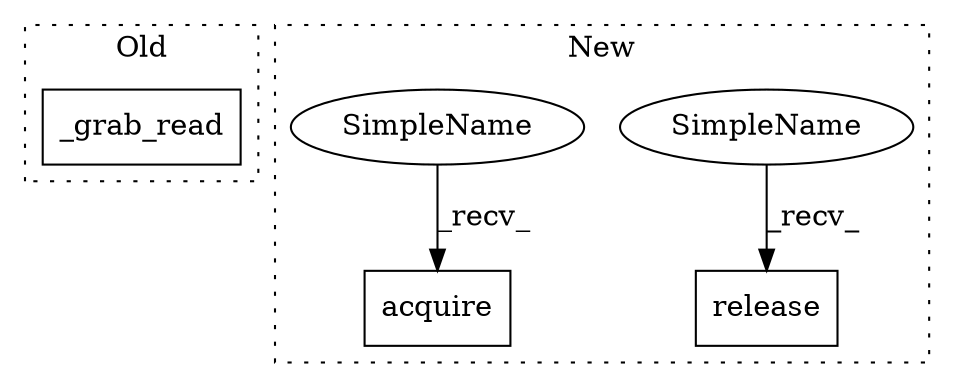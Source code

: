 digraph G {
subgraph cluster0 {
1 [label="_grab_read" a="32" s="30882" l="12" shape="box"];
label = "Old";
style="dotted";
}
subgraph cluster1 {
2 [label="acquire" a="32" s="29699" l="9" shape="box"];
3 [label="release" a="32" s="29892" l="9" shape="box"];
4 [label="SimpleName" a="42" s="29887" l="4" shape="ellipse"];
5 [label="SimpleName" a="42" s="29694" l="4" shape="ellipse"];
label = "New";
style="dotted";
}
4 -> 3 [label="_recv_"];
5 -> 2 [label="_recv_"];
}